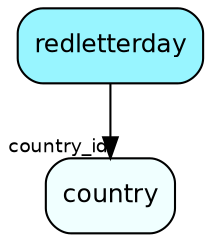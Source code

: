 digraph redletterday  {
node [shape = box style="rounded, filled" fontname = "Helvetica" fontsize = "12" ]
edge [fontname = "Helvetica" fontsize = "9"]

redletterday[fillcolor = "cadetblue1"]
country[fillcolor = "azure1"]
redletterday -> country [headlabel = "country_id"]
}
